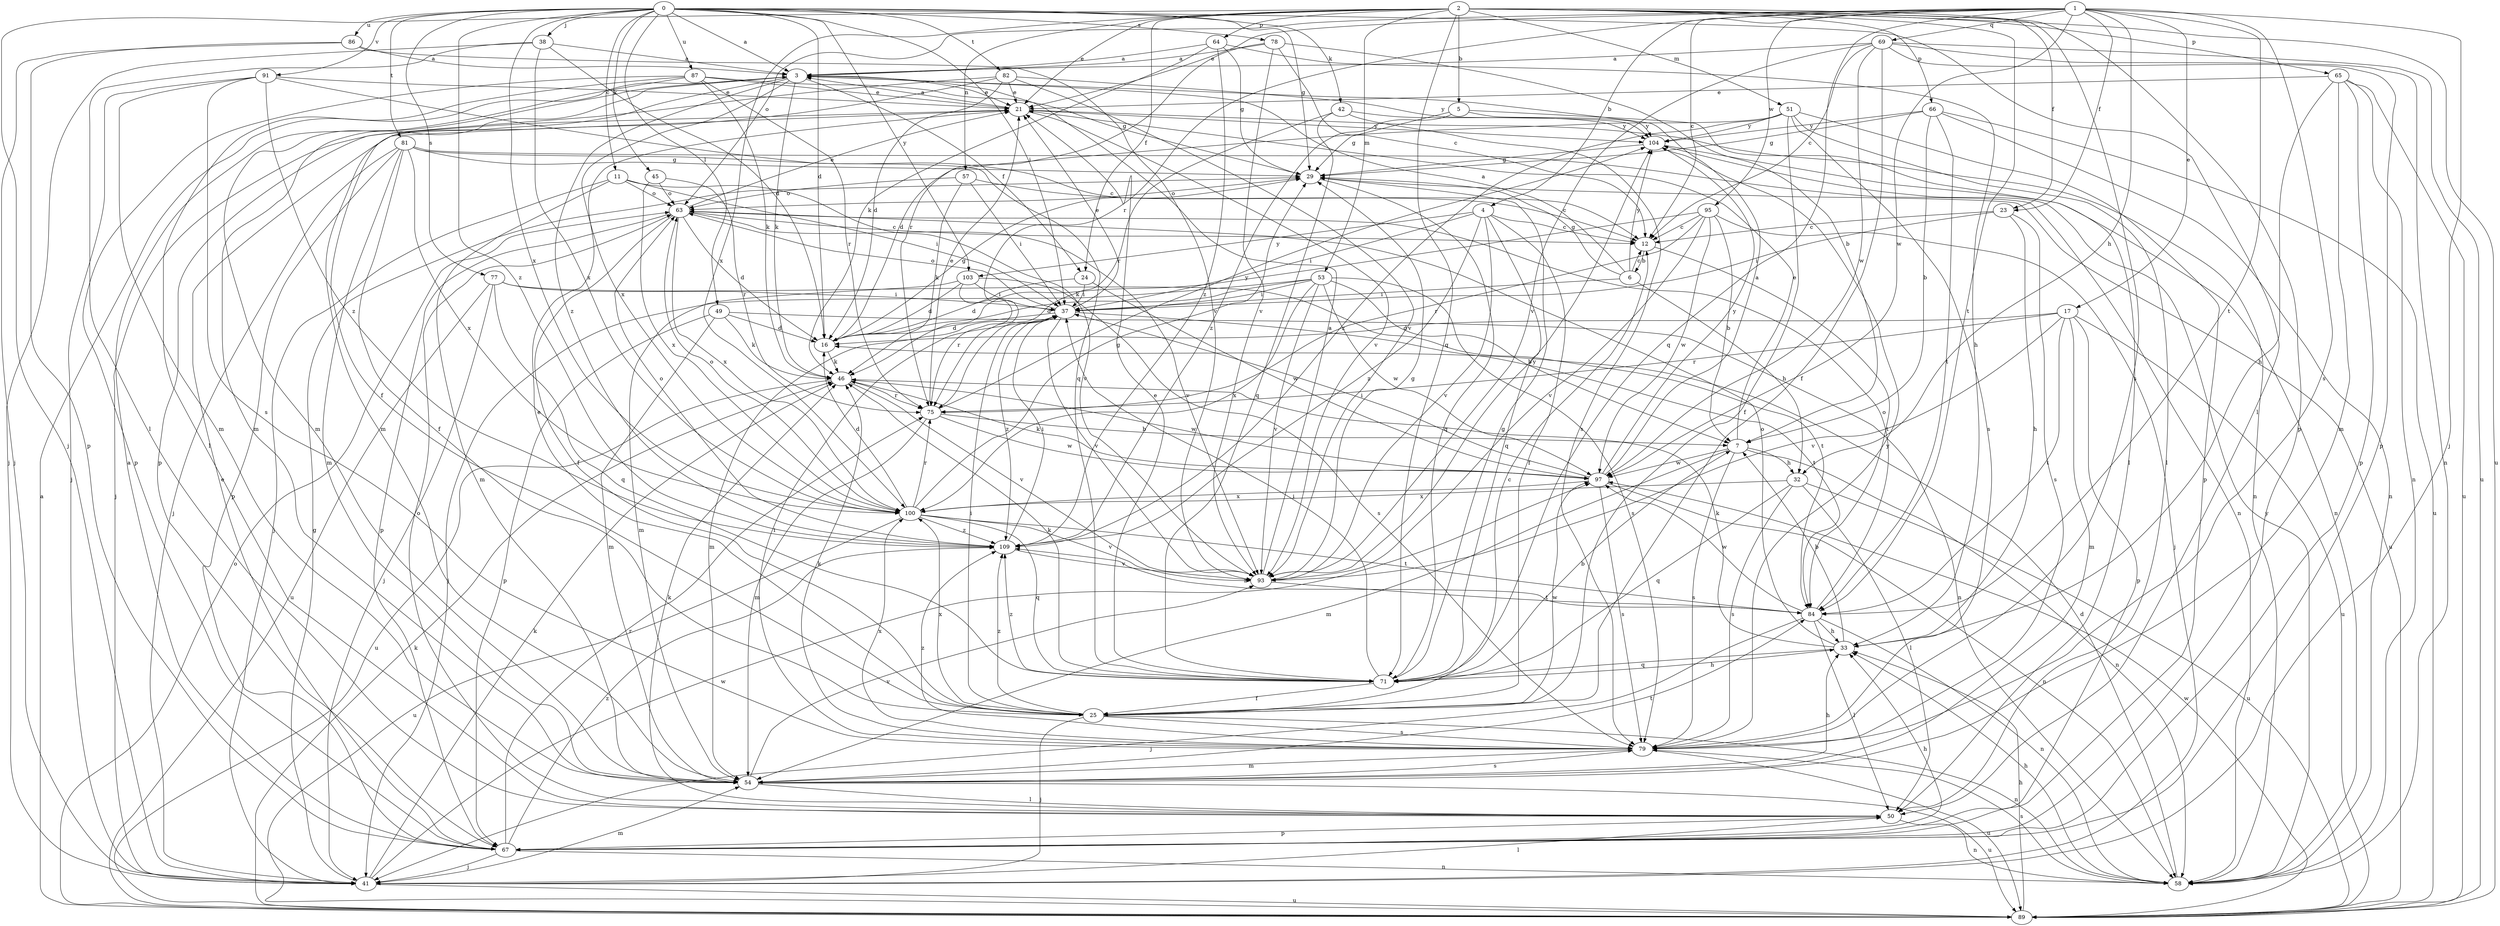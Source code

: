 strict digraph  {
0;
1;
2;
3;
4;
5;
6;
7;
11;
12;
16;
17;
21;
23;
24;
25;
29;
32;
33;
37;
38;
41;
42;
45;
46;
49;
50;
51;
53;
54;
57;
58;
63;
64;
65;
66;
67;
69;
71;
75;
77;
78;
79;
81;
82;
84;
86;
87;
89;
91;
93;
95;
97;
100;
103;
104;
109;
0 -> 3  [label=a];
0 -> 11  [label=c];
0 -> 16  [label=d];
0 -> 29  [label=g];
0 -> 37  [label=i];
0 -> 38  [label=j];
0 -> 42  [label=k];
0 -> 45  [label=k];
0 -> 49  [label=l];
0 -> 50  [label=l];
0 -> 77  [label=s];
0 -> 78  [label=s];
0 -> 81  [label=t];
0 -> 82  [label=t];
0 -> 86  [label=u];
0 -> 87  [label=u];
0 -> 91  [label=v];
0 -> 100  [label=x];
0 -> 103  [label=y];
0 -> 109  [label=z];
1 -> 4  [label=b];
1 -> 12  [label=c];
1 -> 17  [label=e];
1 -> 21  [label=e];
1 -> 23  [label=f];
1 -> 32  [label=h];
1 -> 41  [label=j];
1 -> 63  [label=o];
1 -> 69  [label=q];
1 -> 71  [label=q];
1 -> 75  [label=r];
1 -> 79  [label=s];
1 -> 84  [label=t];
1 -> 95  [label=w];
1 -> 97  [label=w];
2 -> 5  [label=b];
2 -> 21  [label=e];
2 -> 23  [label=f];
2 -> 24  [label=f];
2 -> 41  [label=j];
2 -> 51  [label=m];
2 -> 53  [label=m];
2 -> 57  [label=n];
2 -> 64  [label=p];
2 -> 65  [label=p];
2 -> 66  [label=p];
2 -> 67  [label=p];
2 -> 71  [label=q];
2 -> 79  [label=s];
2 -> 84  [label=t];
2 -> 89  [label=u];
2 -> 100  [label=x];
3 -> 21  [label=e];
3 -> 24  [label=f];
3 -> 25  [label=f];
3 -> 46  [label=k];
3 -> 54  [label=m];
3 -> 100  [label=x];
3 -> 109  [label=z];
4 -> 12  [label=c];
4 -> 25  [label=f];
4 -> 37  [label=i];
4 -> 71  [label=q];
4 -> 93  [label=v];
4 -> 103  [label=y];
4 -> 109  [label=z];
5 -> 29  [label=g];
5 -> 50  [label=l];
5 -> 104  [label=y];
5 -> 109  [label=z];
6 -> 3  [label=a];
6 -> 12  [label=c];
6 -> 29  [label=g];
6 -> 32  [label=h];
6 -> 37  [label=i];
6 -> 104  [label=y];
7 -> 21  [label=e];
7 -> 32  [label=h];
7 -> 54  [label=m];
7 -> 58  [label=n];
7 -> 79  [label=s];
7 -> 97  [label=w];
11 -> 37  [label=i];
11 -> 41  [label=j];
11 -> 54  [label=m];
11 -> 63  [label=o];
11 -> 93  [label=v];
12 -> 6  [label=b];
12 -> 84  [label=t];
16 -> 29  [label=g];
16 -> 46  [label=k];
17 -> 16  [label=d];
17 -> 54  [label=m];
17 -> 67  [label=p];
17 -> 75  [label=r];
17 -> 84  [label=t];
17 -> 89  [label=u];
17 -> 93  [label=v];
21 -> 3  [label=a];
21 -> 41  [label=j];
21 -> 58  [label=n];
21 -> 93  [label=v];
21 -> 104  [label=y];
23 -> 12  [label=c];
23 -> 33  [label=h];
23 -> 37  [label=i];
23 -> 79  [label=s];
24 -> 16  [label=d];
24 -> 37  [label=i];
24 -> 97  [label=w];
25 -> 12  [label=c];
25 -> 21  [label=e];
25 -> 37  [label=i];
25 -> 41  [label=j];
25 -> 58  [label=n];
25 -> 79  [label=s];
25 -> 97  [label=w];
25 -> 100  [label=x];
25 -> 109  [label=z];
29 -> 63  [label=o];
29 -> 71  [label=q];
29 -> 89  [label=u];
32 -> 50  [label=l];
32 -> 71  [label=q];
32 -> 79  [label=s];
32 -> 89  [label=u];
32 -> 100  [label=x];
33 -> 7  [label=b];
33 -> 46  [label=k];
33 -> 63  [label=o];
33 -> 71  [label=q];
37 -> 16  [label=d];
37 -> 21  [label=e];
37 -> 54  [label=m];
37 -> 63  [label=o];
37 -> 84  [label=t];
37 -> 93  [label=v];
37 -> 109  [label=z];
38 -> 3  [label=a];
38 -> 16  [label=d];
38 -> 41  [label=j];
38 -> 50  [label=l];
38 -> 100  [label=x];
41 -> 29  [label=g];
41 -> 46  [label=k];
41 -> 50  [label=l];
41 -> 54  [label=m];
41 -> 89  [label=u];
41 -> 97  [label=w];
42 -> 71  [label=q];
42 -> 75  [label=r];
42 -> 79  [label=s];
42 -> 104  [label=y];
45 -> 63  [label=o];
45 -> 75  [label=r];
45 -> 100  [label=x];
46 -> 75  [label=r];
46 -> 89  [label=u];
46 -> 93  [label=v];
46 -> 97  [label=w];
49 -> 16  [label=d];
49 -> 46  [label=k];
49 -> 54  [label=m];
49 -> 58  [label=n];
49 -> 67  [label=p];
50 -> 46  [label=k];
50 -> 58  [label=n];
50 -> 63  [label=o];
50 -> 67  [label=p];
51 -> 16  [label=d];
51 -> 25  [label=f];
51 -> 50  [label=l];
51 -> 67  [label=p];
51 -> 79  [label=s];
51 -> 104  [label=y];
51 -> 109  [label=z];
53 -> 7  [label=b];
53 -> 16  [label=d];
53 -> 37  [label=i];
53 -> 41  [label=j];
53 -> 79  [label=s];
53 -> 93  [label=v];
53 -> 97  [label=w];
53 -> 100  [label=x];
54 -> 33  [label=h];
54 -> 50  [label=l];
54 -> 79  [label=s];
54 -> 84  [label=t];
54 -> 89  [label=u];
54 -> 93  [label=v];
57 -> 12  [label=c];
57 -> 37  [label=i];
57 -> 46  [label=k];
57 -> 63  [label=o];
58 -> 16  [label=d];
58 -> 33  [label=h];
58 -> 79  [label=s];
58 -> 104  [label=y];
63 -> 12  [label=c];
63 -> 16  [label=d];
63 -> 21  [label=e];
63 -> 25  [label=f];
63 -> 67  [label=p];
63 -> 93  [label=v];
63 -> 100  [label=x];
64 -> 3  [label=a];
64 -> 29  [label=g];
64 -> 33  [label=h];
64 -> 46  [label=k];
64 -> 109  [label=z];
65 -> 21  [label=e];
65 -> 33  [label=h];
65 -> 54  [label=m];
65 -> 58  [label=n];
65 -> 67  [label=p];
65 -> 89  [label=u];
66 -> 7  [label=b];
66 -> 29  [label=g];
66 -> 58  [label=n];
66 -> 84  [label=t];
66 -> 89  [label=u];
66 -> 104  [label=y];
67 -> 3  [label=a];
67 -> 21  [label=e];
67 -> 33  [label=h];
67 -> 41  [label=j];
67 -> 58  [label=n];
67 -> 75  [label=r];
67 -> 109  [label=z];
69 -> 3  [label=a];
69 -> 12  [label=c];
69 -> 25  [label=f];
69 -> 58  [label=n];
69 -> 67  [label=p];
69 -> 89  [label=u];
69 -> 93  [label=v];
69 -> 97  [label=w];
71 -> 7  [label=b];
71 -> 21  [label=e];
71 -> 25  [label=f];
71 -> 29  [label=g];
71 -> 33  [label=h];
71 -> 37  [label=i];
71 -> 46  [label=k];
71 -> 109  [label=z];
75 -> 7  [label=b];
75 -> 21  [label=e];
75 -> 54  [label=m];
75 -> 97  [label=w];
75 -> 104  [label=y];
77 -> 37  [label=i];
77 -> 41  [label=j];
77 -> 71  [label=q];
77 -> 84  [label=t];
77 -> 89  [label=u];
78 -> 3  [label=a];
78 -> 7  [label=b];
78 -> 12  [label=c];
78 -> 75  [label=r];
78 -> 93  [label=v];
79 -> 37  [label=i];
79 -> 46  [label=k];
79 -> 54  [label=m];
79 -> 89  [label=u];
79 -> 100  [label=x];
79 -> 104  [label=y];
79 -> 109  [label=z];
81 -> 12  [label=c];
81 -> 25  [label=f];
81 -> 29  [label=g];
81 -> 41  [label=j];
81 -> 54  [label=m];
81 -> 58  [label=n];
81 -> 67  [label=p];
81 -> 100  [label=x];
82 -> 16  [label=d];
82 -> 21  [label=e];
82 -> 54  [label=m];
82 -> 67  [label=p];
82 -> 93  [label=v];
82 -> 104  [label=y];
84 -> 33  [label=h];
84 -> 41  [label=j];
84 -> 50  [label=l];
84 -> 58  [label=n];
84 -> 63  [label=o];
84 -> 97  [label=w];
84 -> 109  [label=z];
86 -> 3  [label=a];
86 -> 41  [label=j];
86 -> 67  [label=p];
86 -> 93  [label=v];
87 -> 21  [label=e];
87 -> 29  [label=g];
87 -> 46  [label=k];
87 -> 50  [label=l];
87 -> 54  [label=m];
87 -> 67  [label=p];
87 -> 75  [label=r];
89 -> 3  [label=a];
89 -> 33  [label=h];
89 -> 46  [label=k];
89 -> 63  [label=o];
89 -> 97  [label=w];
91 -> 21  [label=e];
91 -> 41  [label=j];
91 -> 54  [label=m];
91 -> 71  [label=q];
91 -> 79  [label=s];
91 -> 109  [label=z];
93 -> 3  [label=a];
93 -> 29  [label=g];
93 -> 84  [label=t];
93 -> 104  [label=y];
95 -> 7  [label=b];
95 -> 12  [label=c];
95 -> 41  [label=j];
95 -> 46  [label=k];
95 -> 75  [label=r];
95 -> 93  [label=v];
95 -> 97  [label=w];
97 -> 3  [label=a];
97 -> 37  [label=i];
97 -> 46  [label=k];
97 -> 58  [label=n];
97 -> 79  [label=s];
97 -> 100  [label=x];
97 -> 104  [label=y];
100 -> 16  [label=d];
100 -> 29  [label=g];
100 -> 63  [label=o];
100 -> 71  [label=q];
100 -> 75  [label=r];
100 -> 84  [label=t];
100 -> 89  [label=u];
100 -> 93  [label=v];
100 -> 109  [label=z];
103 -> 16  [label=d];
103 -> 37  [label=i];
103 -> 54  [label=m];
103 -> 75  [label=r];
103 -> 79  [label=s];
104 -> 29  [label=g];
104 -> 58  [label=n];
109 -> 37  [label=i];
109 -> 63  [label=o];
109 -> 93  [label=v];
}
